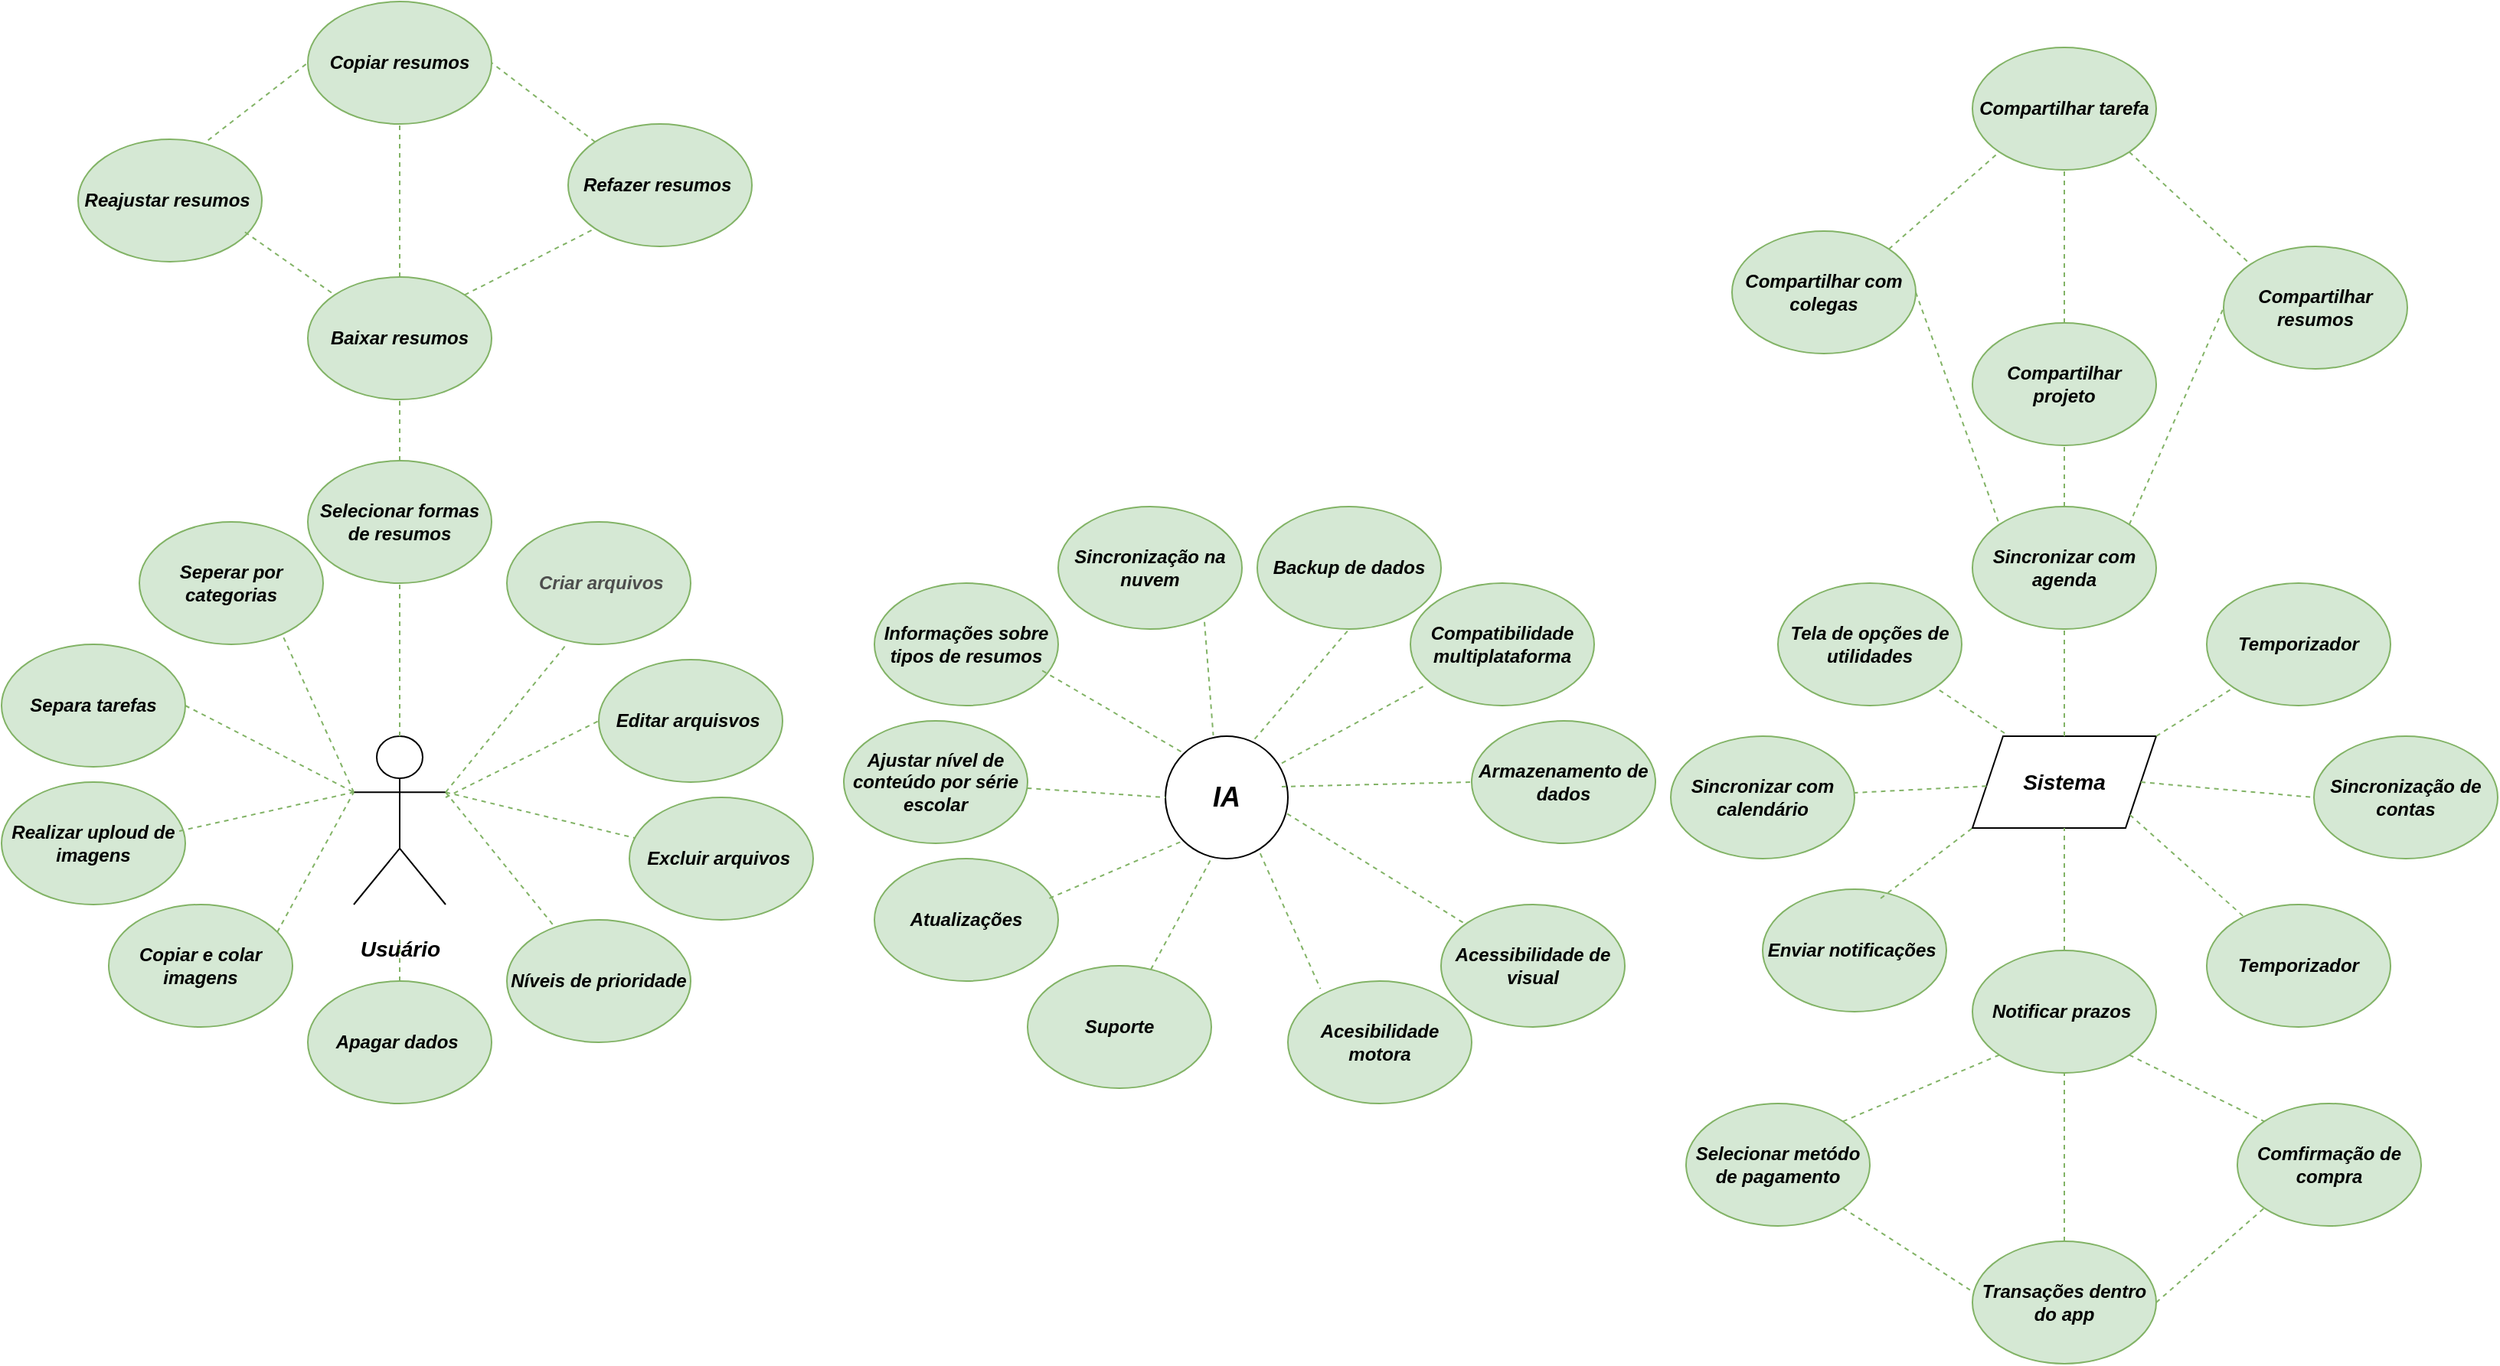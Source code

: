 <mxfile version="26.0.16">
  <diagram name="Página-1" id="00ylJuLkCXMpYq0h-1_l">
    <mxGraphModel dx="2753" dy="2077" grid="1" gridSize="10" guides="1" tooltips="1" connect="1" arrows="1" fold="1" page="1" pageScale="1" pageWidth="827" pageHeight="1169" math="0" shadow="0">
      <root>
        <mxCell id="0" />
        <mxCell id="1" parent="0" />
        <mxCell id="umCrac20nb64rFXeeyaQ-1" value="Editar arquisvos&amp;nbsp;" style="ellipse;whiteSpace=wrap;html=1;fillColor=#d5e8d4;strokeColor=#82b366;fontStyle=3" parent="1" vertex="1">
          <mxGeometry x="60" y="80" width="120" height="80" as="geometry" />
        </mxCell>
        <mxCell id="umCrac20nb64rFXeeyaQ-2" value="&lt;h4&gt;&lt;font style=&quot;color: rgb(77, 77, 77);&quot;&gt;&amp;nbsp;&lt;font style=&quot;color: rgb(77, 77, 77);&quot;&gt;Criar arquivos&lt;/font&gt;&lt;/font&gt;&lt;/h4&gt;" style="ellipse;whiteSpace=wrap;html=1;fillColor=#d5e8d4;strokeColor=#82b366;fontStyle=3" parent="1" vertex="1">
          <mxGeometry y="-10" width="120" height="80" as="geometry" />
        </mxCell>
        <mxCell id="umCrac20nb64rFXeeyaQ-3" value="Excluir arquivos&amp;nbsp;" style="ellipse;whiteSpace=wrap;html=1;fillColor=#d5e8d4;strokeColor=#82b366;fontStyle=3" parent="1" vertex="1">
          <mxGeometry x="80" y="170" width="120" height="80" as="geometry" />
        </mxCell>
        <mxCell id="umCrac20nb64rFXeeyaQ-8" value="&lt;h3&gt;Usuário&lt;/h3&gt;" style="shape=umlActor;verticalLabelPosition=bottom;verticalAlign=top;html=1;outlineConnect=0;fontStyle=3" parent="1" vertex="1">
          <mxGeometry x="-100" y="130" width="60" height="110" as="geometry" />
        </mxCell>
        <mxCell id="umCrac20nb64rFXeeyaQ-9" value="" style="endArrow=none;dashed=1;html=1;rounded=0;exitX=1;exitY=0.333;exitDx=0;exitDy=0;exitPerimeter=0;entryX=0.317;entryY=1.013;entryDx=0;entryDy=0;entryPerimeter=0;fillColor=#d5e8d4;strokeColor=#82b366;fontStyle=3" parent="1" source="umCrac20nb64rFXeeyaQ-8" target="umCrac20nb64rFXeeyaQ-2" edge="1">
          <mxGeometry width="50" height="50" relative="1" as="geometry">
            <mxPoint x="-40" y="140" as="sourcePoint" />
            <mxPoint x="10" y="90" as="targetPoint" />
          </mxGeometry>
        </mxCell>
        <mxCell id="umCrac20nb64rFXeeyaQ-10" value="" style="endArrow=none;dashed=1;html=1;rounded=0;entryX=0;entryY=0.5;entryDx=0;entryDy=0;fillColor=#d5e8d4;strokeColor=#82b366;fontStyle=3" parent="1" target="umCrac20nb64rFXeeyaQ-1" edge="1">
          <mxGeometry width="50" height="50" relative="1" as="geometry">
            <mxPoint x="-40" y="170" as="sourcePoint" />
            <mxPoint x="50" y="180" as="targetPoint" />
          </mxGeometry>
        </mxCell>
        <mxCell id="umCrac20nb64rFXeeyaQ-12" value="" style="endArrow=none;dashed=1;html=1;rounded=0;exitX=1;exitY=0.333;exitDx=0;exitDy=0;exitPerimeter=0;fillColor=#d5e8d4;strokeColor=#82b366;fontStyle=3" parent="1" source="umCrac20nb64rFXeeyaQ-8" target="umCrac20nb64rFXeeyaQ-3" edge="1">
          <mxGeometry width="50" height="50" relative="1" as="geometry">
            <mxPoint x="-40" y="240" as="sourcePoint" />
            <mxPoint x="10" y="190" as="targetPoint" />
          </mxGeometry>
        </mxCell>
        <mxCell id="umCrac20nb64rFXeeyaQ-13" value="Níveis de prioridade" style="ellipse;whiteSpace=wrap;html=1;fillColor=#d5e8d4;strokeColor=#82b366;fontStyle=3" parent="1" vertex="1">
          <mxGeometry y="250" width="120" height="80" as="geometry" />
        </mxCell>
        <mxCell id="umCrac20nb64rFXeeyaQ-14" value="" style="endArrow=none;dashed=1;html=1;rounded=0;exitX=1;exitY=0.333;exitDx=0;exitDy=0;exitPerimeter=0;fillColor=#d5e8d4;strokeColor=#82b366;fontStyle=3" parent="1" source="umCrac20nb64rFXeeyaQ-8" target="umCrac20nb64rFXeeyaQ-13" edge="1">
          <mxGeometry width="50" height="50" relative="1" as="geometry">
            <mxPoint x="-40" y="170" as="sourcePoint" />
            <mxPoint x="30" y="270" as="targetPoint" />
          </mxGeometry>
        </mxCell>
        <mxCell id="umCrac20nb64rFXeeyaQ-17" value="Sincronizar com agenda" style="ellipse;whiteSpace=wrap;html=1;fillColor=#d5e8d4;strokeColor=#82b366;fontStyle=3" parent="1" vertex="1">
          <mxGeometry x="957" y="-20" width="120" height="80" as="geometry" />
        </mxCell>
        <mxCell id="umCrac20nb64rFXeeyaQ-18" value="Tela de opções de utilidades" style="ellipse;whiteSpace=wrap;html=1;fillColor=#d5e8d4;strokeColor=#82b366;fontStyle=3" parent="1" vertex="1">
          <mxGeometry x="830" y="30" width="120" height="80" as="geometry" />
        </mxCell>
        <mxCell id="umCrac20nb64rFXeeyaQ-19" value="Sincronizar com calendário" style="ellipse;whiteSpace=wrap;html=1;fillColor=#d5e8d4;strokeColor=#82b366;fontStyle=3" parent="1" vertex="1">
          <mxGeometry x="760" y="130" width="120" height="80" as="geometry" />
        </mxCell>
        <mxCell id="umCrac20nb64rFXeeyaQ-20" value="Enviar notificações&amp;nbsp;" style="ellipse;whiteSpace=wrap;html=1;fillColor=#d5e8d4;strokeColor=#82b366;fontStyle=3" parent="1" vertex="1">
          <mxGeometry x="820" y="230" width="120" height="80" as="geometry" />
        </mxCell>
        <mxCell id="umCrac20nb64rFXeeyaQ-21" value="Notificar prazos&amp;nbsp;" style="ellipse;whiteSpace=wrap;html=1;fillColor=#d5e8d4;strokeColor=#82b366;fontStyle=3" parent="1" vertex="1">
          <mxGeometry x="957" y="270" width="120" height="80" as="geometry" />
        </mxCell>
        <mxCell id="umCrac20nb64rFXeeyaQ-22" value="&lt;h3&gt;Sistema&lt;/h3&gt;" style="shape=parallelogram;perimeter=parallelogramPerimeter;whiteSpace=wrap;html=1;fixedSize=1;fontStyle=3" parent="1" vertex="1">
          <mxGeometry x="957" y="130" width="120" height="60" as="geometry" />
        </mxCell>
        <mxCell id="umCrac20nb64rFXeeyaQ-23" value="" style="endArrow=none;dashed=1;html=1;rounded=0;entryX=0.5;entryY=1;entryDx=0;entryDy=0;exitX=0.5;exitY=0;exitDx=0;exitDy=0;fillColor=#d5e8d4;strokeColor=#82b366;fontStyle=3" parent="1" source="umCrac20nb64rFXeeyaQ-22" target="umCrac20nb64rFXeeyaQ-17" edge="1">
          <mxGeometry width="50" height="50" relative="1" as="geometry">
            <mxPoint x="1000" y="140" as="sourcePoint" />
            <mxPoint x="1050" y="90" as="targetPoint" />
          </mxGeometry>
        </mxCell>
        <mxCell id="umCrac20nb64rFXeeyaQ-24" value="" style="endArrow=none;dashed=1;html=1;rounded=0;exitX=0.175;exitY=-0.033;exitDx=0;exitDy=0;exitPerimeter=0;fillColor=#d5e8d4;strokeColor=#82b366;fontStyle=3" parent="1" source="umCrac20nb64rFXeeyaQ-22" target="umCrac20nb64rFXeeyaQ-18" edge="1">
          <mxGeometry width="50" height="50" relative="1" as="geometry">
            <mxPoint x="880" y="150" as="sourcePoint" />
            <mxPoint x="930" y="100" as="targetPoint" />
          </mxGeometry>
        </mxCell>
        <mxCell id="umCrac20nb64rFXeeyaQ-25" value="" style="endArrow=none;dashed=1;html=1;rounded=0;fillColor=#d5e8d4;strokeColor=#82b366;fontStyle=3" parent="1" source="umCrac20nb64rFXeeyaQ-22" target="umCrac20nb64rFXeeyaQ-19" edge="1">
          <mxGeometry width="50" height="50" relative="1" as="geometry">
            <mxPoint x="886.289" y="220" as="sourcePoint" />
            <mxPoint x="886.289" y="170" as="targetPoint" />
          </mxGeometry>
        </mxCell>
        <mxCell id="umCrac20nb64rFXeeyaQ-26" value="" style="endArrow=none;dashed=1;html=1;rounded=0;exitX=0.642;exitY=0.075;exitDx=0;exitDy=0;exitPerimeter=0;entryX=0;entryY=1;entryDx=0;entryDy=0;fillColor=#d5e8d4;strokeColor=#82b366;fontStyle=3" parent="1" source="umCrac20nb64rFXeeyaQ-20" target="umCrac20nb64rFXeeyaQ-22" edge="1">
          <mxGeometry width="50" height="50" relative="1" as="geometry">
            <mxPoint x="920" y="240" as="sourcePoint" />
            <mxPoint x="970" y="190" as="targetPoint" />
          </mxGeometry>
        </mxCell>
        <mxCell id="umCrac20nb64rFXeeyaQ-27" value="" style="endArrow=none;dashed=1;html=1;rounded=0;exitX=0.5;exitY=0;exitDx=0;exitDy=0;entryX=0.5;entryY=1;entryDx=0;entryDy=0;fillColor=#d5e8d4;strokeColor=#82b366;fontStyle=3" parent="1" source="umCrac20nb64rFXeeyaQ-21" target="umCrac20nb64rFXeeyaQ-22" edge="1">
          <mxGeometry width="50" height="50" relative="1" as="geometry">
            <mxPoint x="970" y="250" as="sourcePoint" />
            <mxPoint x="1010" y="200" as="targetPoint" />
          </mxGeometry>
        </mxCell>
        <mxCell id="umCrac20nb64rFXeeyaQ-28" value="Separa tarefas" style="ellipse;whiteSpace=wrap;html=1;fillColor=#d5e8d4;strokeColor=#82b366;fontStyle=3" parent="1" vertex="1">
          <mxGeometry x="-330" y="70" width="120" height="80" as="geometry" />
        </mxCell>
        <mxCell id="umCrac20nb64rFXeeyaQ-29" value="" style="endArrow=none;dashed=1;html=1;rounded=0;entryX=0;entryY=0.333;entryDx=0;entryDy=0;entryPerimeter=0;exitX=1;exitY=0.5;exitDx=0;exitDy=0;fillColor=#d5e8d4;strokeColor=#82b366;fontStyle=3" parent="1" source="umCrac20nb64rFXeeyaQ-28" target="umCrac20nb64rFXeeyaQ-8" edge="1">
          <mxGeometry width="50" height="50" relative="1" as="geometry">
            <mxPoint x="-150" y="220" as="sourcePoint" />
            <mxPoint x="-100" y="170" as="targetPoint" />
          </mxGeometry>
        </mxCell>
        <mxCell id="umCrac20nb64rFXeeyaQ-30" value="Seperar por categorias" style="ellipse;whiteSpace=wrap;html=1;fillColor=#d5e8d4;strokeColor=#82b366;fontStyle=3" parent="1" vertex="1">
          <mxGeometry x="-240" y="-10" width="120" height="80" as="geometry" />
        </mxCell>
        <mxCell id="umCrac20nb64rFXeeyaQ-31" value="Realizar uploud de imagens" style="ellipse;whiteSpace=wrap;html=1;fillColor=#d5e8d4;strokeColor=#82b366;fontStyle=3" parent="1" vertex="1">
          <mxGeometry x="-330" y="160" width="120" height="80" as="geometry" />
        </mxCell>
        <mxCell id="umCrac20nb64rFXeeyaQ-32" value="Copiar e colar imagens" style="ellipse;whiteSpace=wrap;html=1;fillColor=#d5e8d4;strokeColor=#82b366;fontStyle=3" parent="1" vertex="1">
          <mxGeometry x="-260" y="240" width="120" height="80" as="geometry" />
        </mxCell>
        <mxCell id="umCrac20nb64rFXeeyaQ-33" value="" style="endArrow=none;dashed=1;html=1;rounded=0;exitX=0.967;exitY=0.4;exitDx=0;exitDy=0;exitPerimeter=0;entryX=0;entryY=0.333;entryDx=0;entryDy=0;entryPerimeter=0;fillColor=#d5e8d4;strokeColor=#82b366;fontStyle=3" parent="1" source="umCrac20nb64rFXeeyaQ-31" target="umCrac20nb64rFXeeyaQ-8" edge="1">
          <mxGeometry width="50" height="50" relative="1" as="geometry">
            <mxPoint x="-150" y="220" as="sourcePoint" />
            <mxPoint x="-100" y="170" as="targetPoint" />
          </mxGeometry>
        </mxCell>
        <mxCell id="umCrac20nb64rFXeeyaQ-34" value="" style="endArrow=none;dashed=1;html=1;rounded=0;entryX=0.783;entryY=0.938;entryDx=0;entryDy=0;entryPerimeter=0;exitX=0;exitY=0.333;exitDx=0;exitDy=0;exitPerimeter=0;fillColor=#d5e8d4;strokeColor=#82b366;fontStyle=3" parent="1" source="umCrac20nb64rFXeeyaQ-8" target="umCrac20nb64rFXeeyaQ-30" edge="1">
          <mxGeometry width="50" height="50" relative="1" as="geometry">
            <mxPoint x="-100" y="160" as="sourcePoint" />
            <mxPoint x="-50" y="110" as="targetPoint" />
          </mxGeometry>
        </mxCell>
        <mxCell id="umCrac20nb64rFXeeyaQ-35" value="" style="endArrow=none;dashed=1;html=1;rounded=0;exitX=0.917;exitY=0.225;exitDx=0;exitDy=0;exitPerimeter=0;entryX=0;entryY=0.333;entryDx=0;entryDy=0;entryPerimeter=0;fillColor=#d5e8d4;strokeColor=#82b366;fontStyle=3" parent="1" source="umCrac20nb64rFXeeyaQ-32" target="umCrac20nb64rFXeeyaQ-8" edge="1">
          <mxGeometry width="50" height="50" relative="1" as="geometry">
            <mxPoint x="-130" y="250" as="sourcePoint" />
            <mxPoint x="-100" y="160" as="targetPoint" />
          </mxGeometry>
        </mxCell>
        <mxCell id="umCrac20nb64rFXeeyaQ-36" value="Temporizador" style="ellipse;whiteSpace=wrap;html=1;fillColor=#d5e8d4;strokeColor=#82b366;fontStyle=3" parent="1" vertex="1">
          <mxGeometry x="1110" y="30" width="120" height="80" as="geometry" />
        </mxCell>
        <mxCell id="umCrac20nb64rFXeeyaQ-37" value="Sincronização de contas" style="ellipse;whiteSpace=wrap;html=1;fillColor=#d5e8d4;strokeColor=#82b366;fontStyle=3" parent="1" vertex="1">
          <mxGeometry x="1180" y="130" width="120" height="80" as="geometry" />
        </mxCell>
        <mxCell id="umCrac20nb64rFXeeyaQ-38" value="Temporizador" style="ellipse;whiteSpace=wrap;html=1;fillColor=#d5e8d4;strokeColor=#82b366;fontStyle=3" parent="1" vertex="1">
          <mxGeometry x="1110" y="240" width="120" height="80" as="geometry" />
        </mxCell>
        <mxCell id="umCrac20nb64rFXeeyaQ-39" value="" style="endArrow=none;dashed=1;html=1;rounded=0;entryX=0;entryY=1;entryDx=0;entryDy=0;exitX=1;exitY=0;exitDx=0;exitDy=0;fillColor=#d5e8d4;strokeColor=#82b366;fontStyle=3" parent="1" source="umCrac20nb64rFXeeyaQ-22" target="umCrac20nb64rFXeeyaQ-36" edge="1">
          <mxGeometry width="50" height="50" relative="1" as="geometry">
            <mxPoint x="1077" y="150" as="sourcePoint" />
            <mxPoint x="1127" y="100" as="targetPoint" />
          </mxGeometry>
        </mxCell>
        <mxCell id="umCrac20nb64rFXeeyaQ-40" value="" style="endArrow=none;dashed=1;html=1;rounded=0;entryX=0;entryY=0.5;entryDx=0;entryDy=0;exitX=1;exitY=0.5;exitDx=0;exitDy=0;fillColor=#d5e8d4;strokeColor=#82b366;fontStyle=3" parent="1" source="umCrac20nb64rFXeeyaQ-22" target="umCrac20nb64rFXeeyaQ-37" edge="1">
          <mxGeometry width="50" height="50" relative="1" as="geometry">
            <mxPoint x="1060" y="180" as="sourcePoint" />
            <mxPoint x="1110" y="130" as="targetPoint" />
          </mxGeometry>
        </mxCell>
        <mxCell id="umCrac20nb64rFXeeyaQ-41" value="" style="endArrow=none;dashed=1;html=1;rounded=0;exitX=1;exitY=1;exitDx=0;exitDy=0;fillColor=#d5e8d4;strokeColor=#82b366;fontStyle=3" parent="1" source="umCrac20nb64rFXeeyaQ-22" target="umCrac20nb64rFXeeyaQ-38" edge="1">
          <mxGeometry width="50" height="50" relative="1" as="geometry">
            <mxPoint x="1040" y="250" as="sourcePoint" />
            <mxPoint x="1090" y="200" as="targetPoint" />
          </mxGeometry>
        </mxCell>
        <mxCell id="adJnSQi3S2nYVewZ2xLj-1" value="&lt;h2&gt;IA&lt;/h2&gt;" style="ellipse;whiteSpace=wrap;html=1;aspect=fixed;fontStyle=3" vertex="1" parent="1">
          <mxGeometry x="430" y="130" width="80" height="80" as="geometry" />
        </mxCell>
        <mxCell id="adJnSQi3S2nYVewZ2xLj-2" value="Acessibilidade de visual" style="ellipse;whiteSpace=wrap;html=1;fillColor=#d5e8d4;strokeColor=#82b366;fontStyle=3" vertex="1" parent="1">
          <mxGeometry x="610" y="240" width="120" height="80" as="geometry" />
        </mxCell>
        <mxCell id="adJnSQi3S2nYVewZ2xLj-3" value="Backup de dados" style="ellipse;whiteSpace=wrap;html=1;fillColor=#d5e8d4;strokeColor=#82b366;fontStyle=3" vertex="1" parent="1">
          <mxGeometry x="490" y="-20" width="120" height="80" as="geometry" />
        </mxCell>
        <mxCell id="adJnSQi3S2nYVewZ2xLj-4" value="Sincronização na nuvem" style="ellipse;whiteSpace=wrap;html=1;fillColor=#d5e8d4;strokeColor=#82b366;fontStyle=3" vertex="1" parent="1">
          <mxGeometry x="360" y="-20" width="120" height="80" as="geometry" />
        </mxCell>
        <mxCell id="adJnSQi3S2nYVewZ2xLj-5" value="Informações sobre tipos de resumos" style="ellipse;whiteSpace=wrap;html=1;fillColor=#d5e8d4;strokeColor=#82b366;fontStyle=3" vertex="1" parent="1">
          <mxGeometry x="240" y="30" width="120" height="80" as="geometry" />
        </mxCell>
        <mxCell id="adJnSQi3S2nYVewZ2xLj-6" value="Ajustar nível de conteúdo por série escolar" style="ellipse;whiteSpace=wrap;html=1;fillColor=#d5e8d4;strokeColor=#82b366;fontStyle=3" vertex="1" parent="1">
          <mxGeometry x="220" y="120" width="120" height="80" as="geometry" />
        </mxCell>
        <mxCell id="adJnSQi3S2nYVewZ2xLj-7" value="Atualizações" style="ellipse;whiteSpace=wrap;html=1;fillColor=#d5e8d4;strokeColor=#82b366;fontStyle=3" vertex="1" parent="1">
          <mxGeometry x="240" y="210" width="120" height="80" as="geometry" />
        </mxCell>
        <mxCell id="adJnSQi3S2nYVewZ2xLj-8" value="Acesibilidade motora" style="ellipse;whiteSpace=wrap;html=1;fillColor=#d5e8d4;strokeColor=#82b366;fontStyle=3" vertex="1" parent="1">
          <mxGeometry x="510" y="290" width="120" height="80" as="geometry" />
        </mxCell>
        <mxCell id="adJnSQi3S2nYVewZ2xLj-9" value="Suporte" style="ellipse;whiteSpace=wrap;html=1;fillColor=#d5e8d4;strokeColor=#82b366;fontStyle=3" vertex="1" parent="1">
          <mxGeometry x="340" y="280" width="120" height="80" as="geometry" />
        </mxCell>
        <mxCell id="adJnSQi3S2nYVewZ2xLj-10" value="" style="endArrow=none;dashed=1;html=1;rounded=0;exitX=0.774;exitY=0.957;exitDx=0;exitDy=0;entryX=0.177;entryY=0.063;entryDx=0;entryDy=0;exitPerimeter=0;entryPerimeter=0;fillColor=#d5e8d4;strokeColor=#82b366;fontStyle=3" edge="1" parent="1" source="adJnSQi3S2nYVewZ2xLj-1" target="adJnSQi3S2nYVewZ2xLj-8">
          <mxGeometry width="50" height="50" relative="1" as="geometry">
            <mxPoint x="580" y="200" as="sourcePoint" />
            <mxPoint x="630" y="150" as="targetPoint" />
          </mxGeometry>
        </mxCell>
        <mxCell id="adJnSQi3S2nYVewZ2xLj-11" value="" style="endArrow=none;dashed=1;html=1;rounded=0;exitX=0.913;exitY=0.714;exitDx=0;exitDy=0;entryX=0;entryY=0;entryDx=0;entryDy=0;exitPerimeter=0;fillColor=#d5e8d4;strokeColor=#82b366;fontStyle=3" edge="1" parent="1" source="adJnSQi3S2nYVewZ2xLj-5" target="adJnSQi3S2nYVewZ2xLj-1">
          <mxGeometry width="50" height="50" relative="1" as="geometry">
            <mxPoint x="390" y="200" as="sourcePoint" />
            <mxPoint x="440" y="150" as="targetPoint" />
            <Array as="points">
              <mxPoint x="440" y="140" />
            </Array>
          </mxGeometry>
        </mxCell>
        <mxCell id="adJnSQi3S2nYVewZ2xLj-12" value="" style="endArrow=none;dashed=1;html=1;rounded=0;exitX=0.994;exitY=0.633;exitDx=0;exitDy=0;exitPerimeter=0;fillColor=#d5e8d4;strokeColor=#82b366;fontStyle=3" edge="1" parent="1" source="adJnSQi3S2nYVewZ2xLj-1" target="adJnSQi3S2nYVewZ2xLj-2">
          <mxGeometry width="50" height="50" relative="1" as="geometry">
            <mxPoint x="490" y="110" as="sourcePoint" />
            <mxPoint x="540" y="60" as="targetPoint" />
          </mxGeometry>
        </mxCell>
        <mxCell id="adJnSQi3S2nYVewZ2xLj-13" value="" style="endArrow=none;dashed=1;html=1;rounded=0;entryX=0.5;entryY=1;entryDx=0;entryDy=0;exitX=0.729;exitY=0.023;exitDx=0;exitDy=0;exitPerimeter=0;fillColor=#d5e8d4;strokeColor=#82b366;fontStyle=3" edge="1" parent="1" source="adJnSQi3S2nYVewZ2xLj-1" target="adJnSQi3S2nYVewZ2xLj-3">
          <mxGeometry width="50" height="50" relative="1" as="geometry">
            <mxPoint x="350" y="40" as="sourcePoint" />
            <mxPoint x="400" y="-20" as="targetPoint" />
          </mxGeometry>
        </mxCell>
        <mxCell id="adJnSQi3S2nYVewZ2xLj-14" value="" style="endArrow=none;dashed=1;html=1;rounded=0;entryX=0.391;entryY=-0.007;entryDx=0;entryDy=0;entryPerimeter=0;exitX=0.796;exitY=0.942;exitDx=0;exitDy=0;exitPerimeter=0;fillColor=#d5e8d4;strokeColor=#82b366;fontStyle=3" edge="1" parent="1" source="adJnSQi3S2nYVewZ2xLj-4" target="adJnSQi3S2nYVewZ2xLj-1">
          <mxGeometry width="50" height="50" relative="1" as="geometry">
            <mxPoint x="280" y="70" as="sourcePoint" />
            <mxPoint x="330" y="20" as="targetPoint" />
          </mxGeometry>
        </mxCell>
        <mxCell id="adJnSQi3S2nYVewZ2xLj-15" value="" style="endArrow=none;dashed=1;html=1;rounded=0;entryX=0;entryY=0.5;entryDx=0;entryDy=0;fillColor=#d5e8d4;strokeColor=#82b366;fontStyle=3" edge="1" parent="1" source="adJnSQi3S2nYVewZ2xLj-6" target="adJnSQi3S2nYVewZ2xLj-1">
          <mxGeometry width="50" height="50" relative="1" as="geometry">
            <mxPoint x="390" y="220" as="sourcePoint" />
            <mxPoint x="440" y="170" as="targetPoint" />
          </mxGeometry>
        </mxCell>
        <mxCell id="adJnSQi3S2nYVewZ2xLj-16" value="" style="endArrow=none;dashed=1;html=1;rounded=0;entryX=0;entryY=1;entryDx=0;entryDy=0;exitX=0.952;exitY=0.324;exitDx=0;exitDy=0;exitPerimeter=0;fillColor=#d5e8d4;strokeColor=#82b366;fontStyle=3" edge="1" parent="1" source="adJnSQi3S2nYVewZ2xLj-7" target="adJnSQi3S2nYVewZ2xLj-1">
          <mxGeometry width="50" height="50" relative="1" as="geometry">
            <mxPoint x="420" y="260" as="sourcePoint" />
            <mxPoint x="470" y="210" as="targetPoint" />
          </mxGeometry>
        </mxCell>
        <mxCell id="adJnSQi3S2nYVewZ2xLj-17" value="" style="endArrow=none;dashed=1;html=1;rounded=0;entryX=0.375;entryY=1;entryDx=0;entryDy=0;entryPerimeter=0;fillColor=#d5e8d4;strokeColor=#82b366;fontStyle=3" edge="1" parent="1" source="adJnSQi3S2nYVewZ2xLj-9" target="adJnSQi3S2nYVewZ2xLj-1">
          <mxGeometry width="50" height="50" relative="1" as="geometry">
            <mxPoint x="460" y="240" as="sourcePoint" />
            <mxPoint x="510" y="190" as="targetPoint" />
          </mxGeometry>
        </mxCell>
        <mxCell id="adJnSQi3S2nYVewZ2xLj-18" value="Armazenamento de dados" style="ellipse;whiteSpace=wrap;html=1;fillColor=#d5e8d4;strokeColor=#82b366;fontStyle=3" vertex="1" parent="1">
          <mxGeometry x="630" y="120" width="120" height="80" as="geometry" />
        </mxCell>
        <mxCell id="adJnSQi3S2nYVewZ2xLj-19" value="Compatibilidade multiplataforma" style="ellipse;whiteSpace=wrap;html=1;fillColor=#d5e8d4;strokeColor=#82b366;fontStyle=3" vertex="1" parent="1">
          <mxGeometry x="590" y="30" width="120" height="80" as="geometry" />
        </mxCell>
        <mxCell id="adJnSQi3S2nYVewZ2xLj-20" value="" style="endArrow=none;dashed=1;html=1;rounded=0;exitX=0.95;exitY=0.221;exitDx=0;exitDy=0;exitPerimeter=0;entryX=0.075;entryY=0.839;entryDx=0;entryDy=0;entryPerimeter=0;fillColor=#d5e8d4;strokeColor=#82b366;fontStyle=3" edge="1" parent="1" source="adJnSQi3S2nYVewZ2xLj-1" target="adJnSQi3S2nYVewZ2xLj-19">
          <mxGeometry width="50" height="50" relative="1" as="geometry">
            <mxPoint x="550" y="140" as="sourcePoint" />
            <mxPoint x="600" y="90" as="targetPoint" />
          </mxGeometry>
        </mxCell>
        <mxCell id="adJnSQi3S2nYVewZ2xLj-21" value="" style="endArrow=none;dashed=1;html=1;rounded=0;exitX=0.95;exitY=0.412;exitDx=0;exitDy=0;exitPerimeter=0;entryX=0;entryY=0.5;entryDx=0;entryDy=0;fillColor=#d5e8d4;strokeColor=#82b366;fontStyle=3" edge="1" parent="1" source="adJnSQi3S2nYVewZ2xLj-1" target="adJnSQi3S2nYVewZ2xLj-18">
          <mxGeometry width="50" height="50" relative="1" as="geometry">
            <mxPoint x="580" y="200" as="sourcePoint" />
            <mxPoint x="630" y="150" as="targetPoint" />
          </mxGeometry>
        </mxCell>
        <mxCell id="adJnSQi3S2nYVewZ2xLj-22" value="Selecionar formas de resumos" style="ellipse;whiteSpace=wrap;html=1;fillColor=#d5e8d4;strokeColor=#82b366;fontStyle=3" vertex="1" parent="1">
          <mxGeometry x="-130" y="-50" width="120" height="80" as="geometry" />
        </mxCell>
        <mxCell id="adJnSQi3S2nYVewZ2xLj-23" value="Apagar dados&amp;nbsp;" style="ellipse;whiteSpace=wrap;html=1;fillColor=#d5e8d4;strokeColor=#82b366;fontStyle=3" vertex="1" parent="1">
          <mxGeometry x="-130" y="290" width="120" height="80" as="geometry" />
        </mxCell>
        <mxCell id="adJnSQi3S2nYVewZ2xLj-24" value="" style="endArrow=none;dashed=1;html=1;rounded=0;exitX=0.5;exitY=0;exitDx=0;exitDy=0;fillColor=#d5e8d4;strokeColor=#82b366;fontStyle=3" edge="1" parent="1" source="adJnSQi3S2nYVewZ2xLj-23">
          <mxGeometry width="50" height="50" relative="1" as="geometry">
            <mxPoint x="-60" y="290" as="sourcePoint" />
            <mxPoint x="-70" y="260" as="targetPoint" />
          </mxGeometry>
        </mxCell>
        <mxCell id="adJnSQi3S2nYVewZ2xLj-25" value="" style="endArrow=none;dashed=1;html=1;rounded=0;entryX=0.5;entryY=1;entryDx=0;entryDy=0;exitX=0.5;exitY=0;exitDx=0;exitDy=0;exitPerimeter=0;fillColor=#d5e8d4;strokeColor=#82b366;fontStyle=3" edge="1" parent="1" source="umCrac20nb64rFXeeyaQ-8" target="adJnSQi3S2nYVewZ2xLj-22">
          <mxGeometry width="50" height="50" relative="1" as="geometry">
            <mxPoint x="-80" y="130" as="sourcePoint" />
            <mxPoint x="-30" y="80" as="targetPoint" />
          </mxGeometry>
        </mxCell>
        <mxCell id="adJnSQi3S2nYVewZ2xLj-26" value="Baixar resumos" style="ellipse;whiteSpace=wrap;html=1;fillColor=#d5e8d4;strokeColor=#82b366;fontStyle=3" vertex="1" parent="1">
          <mxGeometry x="-130" y="-170" width="120" height="80" as="geometry" />
        </mxCell>
        <mxCell id="adJnSQi3S2nYVewZ2xLj-27" value="Refazer resumos&amp;nbsp;" style="ellipse;whiteSpace=wrap;html=1;fillColor=#d5e8d4;strokeColor=#82b366;fontStyle=3" vertex="1" parent="1">
          <mxGeometry x="40" y="-270" width="120" height="80" as="geometry" />
        </mxCell>
        <mxCell id="adJnSQi3S2nYVewZ2xLj-28" value="Reajustar resumos&amp;nbsp;" style="ellipse;whiteSpace=wrap;html=1;fillColor=#d5e8d4;strokeColor=#82b366;fontStyle=3" vertex="1" parent="1">
          <mxGeometry x="-280" y="-260" width="120" height="80" as="geometry" />
        </mxCell>
        <mxCell id="adJnSQi3S2nYVewZ2xLj-29" value="" style="endArrow=none;dashed=1;html=1;rounded=0;entryX=0.5;entryY=1;entryDx=0;entryDy=0;exitX=0.5;exitY=0;exitDx=0;exitDy=0;fillColor=#d5e8d4;strokeColor=#82b366;fontStyle=3" edge="1" parent="1" source="adJnSQi3S2nYVewZ2xLj-22" target="adJnSQi3S2nYVewZ2xLj-26">
          <mxGeometry width="50" height="50" relative="1" as="geometry">
            <mxPoint x="-100" y="-40" as="sourcePoint" />
            <mxPoint x="-50" y="-90" as="targetPoint" />
          </mxGeometry>
        </mxCell>
        <mxCell id="adJnSQi3S2nYVewZ2xLj-30" value="" style="endArrow=none;dashed=1;html=1;rounded=0;entryX=0;entryY=0;entryDx=0;entryDy=0;exitX=0.908;exitY=0.758;exitDx=0;exitDy=0;exitPerimeter=0;fillColor=#d5e8d4;strokeColor=#82b366;fontStyle=3" edge="1" parent="1" source="adJnSQi3S2nYVewZ2xLj-28" target="adJnSQi3S2nYVewZ2xLj-26">
          <mxGeometry width="50" height="50" relative="1" as="geometry">
            <mxPoint x="-150" y="-120" as="sourcePoint" />
            <mxPoint x="-100" y="-170" as="targetPoint" />
          </mxGeometry>
        </mxCell>
        <mxCell id="adJnSQi3S2nYVewZ2xLj-31" value="" style="endArrow=none;dashed=1;html=1;rounded=0;entryX=0;entryY=1;entryDx=0;entryDy=0;exitX=1;exitY=0;exitDx=0;exitDy=0;fillColor=#d5e8d4;strokeColor=#82b366;fontStyle=3" edge="1" parent="1" source="adJnSQi3S2nYVewZ2xLj-26" target="adJnSQi3S2nYVewZ2xLj-27">
          <mxGeometry width="50" height="50" relative="1" as="geometry">
            <mxPoint x="-20" y="-130" as="sourcePoint" />
            <mxPoint x="30" y="-180" as="targetPoint" />
          </mxGeometry>
        </mxCell>
        <mxCell id="adJnSQi3S2nYVewZ2xLj-32" value="Copiar resumos" style="ellipse;whiteSpace=wrap;html=1;fillColor=#d5e8d4;strokeColor=#82b366;fontStyle=3" vertex="1" parent="1">
          <mxGeometry x="-130" y="-350" width="120" height="80" as="geometry" />
        </mxCell>
        <mxCell id="adJnSQi3S2nYVewZ2xLj-33" value="" style="endArrow=none;dashed=1;html=1;rounded=0;exitX=0.5;exitY=0;exitDx=0;exitDy=0;entryX=0.5;entryY=1;entryDx=0;entryDy=0;fillColor=#d5e8d4;strokeColor=#82b366;fontStyle=3" edge="1" parent="1" source="adJnSQi3S2nYVewZ2xLj-26" target="adJnSQi3S2nYVewZ2xLj-32">
          <mxGeometry width="50" height="50" relative="1" as="geometry">
            <mxPoint x="-110" y="-160" as="sourcePoint" />
            <mxPoint x="-60" y="-210" as="targetPoint" />
          </mxGeometry>
        </mxCell>
        <mxCell id="adJnSQi3S2nYVewZ2xLj-34" value="" style="endArrow=none;dashed=1;html=1;rounded=0;entryX=1;entryY=0.5;entryDx=0;entryDy=0;exitX=0;exitY=0;exitDx=0;exitDy=0;fillColor=#d5e8d4;strokeColor=#82b366;fontStyle=3" edge="1" parent="1" source="adJnSQi3S2nYVewZ2xLj-27" target="adJnSQi3S2nYVewZ2xLj-32">
          <mxGeometry width="50" height="50" relative="1" as="geometry">
            <mxPoint x="40" y="-270" as="sourcePoint" />
            <mxPoint x="90" y="-320" as="targetPoint" />
          </mxGeometry>
        </mxCell>
        <mxCell id="adJnSQi3S2nYVewZ2xLj-35" value="" style="endArrow=none;dashed=1;html=1;rounded=0;entryX=0;entryY=0.5;entryDx=0;entryDy=0;exitX=0.707;exitY=0.008;exitDx=0;exitDy=0;exitPerimeter=0;fillColor=#d5e8d4;strokeColor=#82b366;fontStyle=3" edge="1" parent="1" source="adJnSQi3S2nYVewZ2xLj-28" target="adJnSQi3S2nYVewZ2xLj-32">
          <mxGeometry width="50" height="50" relative="1" as="geometry">
            <mxPoint x="-190" y="-240" as="sourcePoint" />
            <mxPoint x="-140" y="-290" as="targetPoint" />
          </mxGeometry>
        </mxCell>
        <mxCell id="adJnSQi3S2nYVewZ2xLj-44" value="Compartilhar com colegas" style="ellipse;whiteSpace=wrap;html=1;fillColor=#d5e8d4;strokeColor=#82b366;fontStyle=3" vertex="1" parent="1">
          <mxGeometry x="800" y="-200" width="120" height="80" as="geometry" />
        </mxCell>
        <mxCell id="adJnSQi3S2nYVewZ2xLj-45" value="Compartilhar projeto" style="ellipse;whiteSpace=wrap;html=1;fillColor=#d5e8d4;strokeColor=#82b366;fontStyle=3" vertex="1" parent="1">
          <mxGeometry x="957" y="-140" width="120" height="80" as="geometry" />
        </mxCell>
        <mxCell id="adJnSQi3S2nYVewZ2xLj-46" value="Compartilhar resumos" style="ellipse;whiteSpace=wrap;html=1;fillColor=#d5e8d4;strokeColor=#82b366;fontStyle=3" vertex="1" parent="1">
          <mxGeometry x="1121" y="-190" width="120" height="80" as="geometry" />
        </mxCell>
        <mxCell id="adJnSQi3S2nYVewZ2xLj-47" value="Compartilhar tarefa" style="ellipse;whiteSpace=wrap;html=1;fillColor=#d5e8d4;strokeColor=#82b366;fontStyle=3" vertex="1" parent="1">
          <mxGeometry x="957" y="-320" width="120" height="80" as="geometry" />
        </mxCell>
        <mxCell id="adJnSQi3S2nYVewZ2xLj-48" value="" style="endArrow=none;dashed=1;html=1;rounded=0;exitX=1;exitY=0;exitDx=0;exitDy=0;entryX=0;entryY=0.5;entryDx=0;entryDy=0;fillColor=#d5e8d4;strokeColor=#82b366;fontStyle=3" edge="1" parent="1" source="umCrac20nb64rFXeeyaQ-17" target="adJnSQi3S2nYVewZ2xLj-46">
          <mxGeometry width="50" height="50" relative="1" as="geometry">
            <mxPoint x="1080" as="sourcePoint" />
            <mxPoint x="1130" y="-50" as="targetPoint" />
          </mxGeometry>
        </mxCell>
        <mxCell id="adJnSQi3S2nYVewZ2xLj-49" value="" style="endArrow=none;dashed=1;html=1;rounded=0;entryX=0;entryY=0;entryDx=0;entryDy=0;exitX=1;exitY=0.5;exitDx=0;exitDy=0;fillColor=#d5e8d4;strokeColor=#82b366;fontStyle=3" edge="1" parent="1" source="adJnSQi3S2nYVewZ2xLj-44" target="umCrac20nb64rFXeeyaQ-17">
          <mxGeometry width="50" height="50" relative="1" as="geometry">
            <mxPoint x="920" y="10" as="sourcePoint" />
            <mxPoint x="970" y="-40" as="targetPoint" />
          </mxGeometry>
        </mxCell>
        <mxCell id="adJnSQi3S2nYVewZ2xLj-50" value="" style="endArrow=none;dashed=1;html=1;rounded=0;exitX=0.5;exitY=0;exitDx=0;exitDy=0;entryX=0.5;entryY=1;entryDx=0;entryDy=0;fillColor=#d5e8d4;strokeColor=#82b366;fontStyle=3" edge="1" parent="1" source="umCrac20nb64rFXeeyaQ-17" target="adJnSQi3S2nYVewZ2xLj-45">
          <mxGeometry width="50" height="50" relative="1" as="geometry">
            <mxPoint x="1010" y="-20" as="sourcePoint" />
            <mxPoint x="1060" y="-70" as="targetPoint" />
          </mxGeometry>
        </mxCell>
        <mxCell id="adJnSQi3S2nYVewZ2xLj-51" value="" style="endArrow=none;dashed=1;html=1;rounded=0;entryX=0.5;entryY=1;entryDx=0;entryDy=0;exitX=0.5;exitY=0;exitDx=0;exitDy=0;fillColor=#d5e8d4;strokeColor=#82b366;fontStyle=3" edge="1" parent="1" source="adJnSQi3S2nYVewZ2xLj-45" target="adJnSQi3S2nYVewZ2xLj-47">
          <mxGeometry width="50" height="50" relative="1" as="geometry">
            <mxPoint x="1030" y="-140" as="sourcePoint" />
            <mxPoint x="1080" y="-190" as="targetPoint" />
          </mxGeometry>
        </mxCell>
        <mxCell id="adJnSQi3S2nYVewZ2xLj-52" value="" style="endArrow=none;dashed=1;html=1;rounded=0;exitX=1;exitY=0;exitDx=0;exitDy=0;entryX=0;entryY=1;entryDx=0;entryDy=0;fillColor=#d5e8d4;strokeColor=#82b366;fontStyle=3" edge="1" parent="1" source="adJnSQi3S2nYVewZ2xLj-44" target="adJnSQi3S2nYVewZ2xLj-47">
          <mxGeometry width="50" height="50" relative="1" as="geometry">
            <mxPoint x="900" y="-100" as="sourcePoint" />
            <mxPoint x="950" y="-150" as="targetPoint" />
          </mxGeometry>
        </mxCell>
        <mxCell id="adJnSQi3S2nYVewZ2xLj-53" value="" style="endArrow=none;dashed=1;html=1;rounded=0;entryX=0;entryY=0;entryDx=0;entryDy=0;exitX=1;exitY=1;exitDx=0;exitDy=0;fillColor=#d5e8d4;strokeColor=#82b366;fontStyle=3" edge="1" parent="1" source="adJnSQi3S2nYVewZ2xLj-47" target="adJnSQi3S2nYVewZ2xLj-46">
          <mxGeometry width="50" height="50" relative="1" as="geometry">
            <mxPoint x="1160" y="-150" as="sourcePoint" />
            <mxPoint x="1210" y="-200" as="targetPoint" />
          </mxGeometry>
        </mxCell>
        <mxCell id="adJnSQi3S2nYVewZ2xLj-54" value="Selecionar metódo de pagamento" style="ellipse;whiteSpace=wrap;html=1;fillColor=#d5e8d4;strokeColor=#82b366;fontStyle=3" vertex="1" parent="1">
          <mxGeometry x="770" y="370" width="120" height="80" as="geometry" />
        </mxCell>
        <mxCell id="adJnSQi3S2nYVewZ2xLj-55" value="Transações dentro do app" style="ellipse;whiteSpace=wrap;html=1;fillColor=#d5e8d4;strokeColor=#82b366;fontStyle=3" vertex="1" parent="1">
          <mxGeometry x="957" y="460" width="120" height="80" as="geometry" />
        </mxCell>
        <mxCell id="adJnSQi3S2nYVewZ2xLj-56" value="Comfirmação de compra" style="ellipse;whiteSpace=wrap;html=1;fillColor=#d5e8d4;strokeColor=#82b366;fontStyle=3" vertex="1" parent="1">
          <mxGeometry x="1130" y="370" width="120" height="80" as="geometry" />
        </mxCell>
        <mxCell id="adJnSQi3S2nYVewZ2xLj-57" value="" style="endArrow=none;dashed=1;html=1;rounded=0;entryX=0;entryY=1;entryDx=0;entryDy=0;exitX=1;exitY=0;exitDx=0;exitDy=0;fillColor=#d5e8d4;strokeColor=#82b366;fontStyle=3" edge="1" parent="1" source="adJnSQi3S2nYVewZ2xLj-54" target="umCrac20nb64rFXeeyaQ-21">
          <mxGeometry width="50" height="50" relative="1" as="geometry">
            <mxPoint x="910" y="420" as="sourcePoint" />
            <mxPoint x="960" y="370" as="targetPoint" />
          </mxGeometry>
        </mxCell>
        <mxCell id="adJnSQi3S2nYVewZ2xLj-58" value="" style="endArrow=none;dashed=1;html=1;rounded=0;entryX=0.5;entryY=1;entryDx=0;entryDy=0;exitX=0.5;exitY=0;exitDx=0;exitDy=0;fillColor=#d5e8d4;strokeColor=#82b366;fontStyle=3" edge="1" parent="1" source="adJnSQi3S2nYVewZ2xLj-55" target="umCrac20nb64rFXeeyaQ-21">
          <mxGeometry width="50" height="50" relative="1" as="geometry">
            <mxPoint x="970" y="450" as="sourcePoint" />
            <mxPoint x="1020" y="400" as="targetPoint" />
          </mxGeometry>
        </mxCell>
        <mxCell id="adJnSQi3S2nYVewZ2xLj-59" value="" style="endArrow=none;dashed=1;html=1;rounded=0;entryX=0;entryY=0;entryDx=0;entryDy=0;exitX=1;exitY=1;exitDx=0;exitDy=0;fillColor=#d5e8d4;strokeColor=#82b366;fontStyle=3" edge="1" parent="1" source="umCrac20nb64rFXeeyaQ-21" target="adJnSQi3S2nYVewZ2xLj-56">
          <mxGeometry width="50" height="50" relative="1" as="geometry">
            <mxPoint x="1030" y="440" as="sourcePoint" />
            <mxPoint x="1080" y="390" as="targetPoint" />
          </mxGeometry>
        </mxCell>
        <mxCell id="adJnSQi3S2nYVewZ2xLj-63" value="" style="endArrow=none;dashed=1;html=1;rounded=0;entryX=-0.013;entryY=0.398;entryDx=0;entryDy=0;entryPerimeter=0;exitX=1;exitY=1;exitDx=0;exitDy=0;fillColor=#d5e8d4;strokeColor=#82b366;fontStyle=3" edge="1" parent="1" source="adJnSQi3S2nYVewZ2xLj-54" target="adJnSQi3S2nYVewZ2xLj-55">
          <mxGeometry width="50" height="50" relative="1" as="geometry">
            <mxPoint x="790" y="560" as="sourcePoint" />
            <mxPoint x="840" y="510" as="targetPoint" />
          </mxGeometry>
        </mxCell>
        <mxCell id="adJnSQi3S2nYVewZ2xLj-64" value="" style="endArrow=none;dashed=1;html=1;rounded=0;entryX=0;entryY=1;entryDx=0;entryDy=0;exitX=1;exitY=0.5;exitDx=0;exitDy=0;fillColor=#d5e8d4;strokeColor=#82b366;fontStyle=3" edge="1" parent="1" source="adJnSQi3S2nYVewZ2xLj-55" target="adJnSQi3S2nYVewZ2xLj-56">
          <mxGeometry width="50" height="50" relative="1" as="geometry">
            <mxPoint x="1080" y="510" as="sourcePoint" />
            <mxPoint x="1130" y="460" as="targetPoint" />
          </mxGeometry>
        </mxCell>
      </root>
    </mxGraphModel>
  </diagram>
</mxfile>
